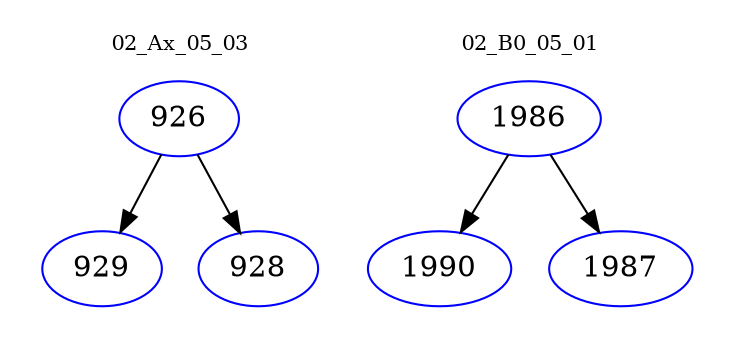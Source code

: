 digraph{
subgraph cluster_0 {
color = white
label = "02_Ax_05_03";
fontsize=10;
T0_926 [label="926", color="blue"]
T0_926 -> T0_929 [color="black"]
T0_929 [label="929", color="blue"]
T0_926 -> T0_928 [color="black"]
T0_928 [label="928", color="blue"]
}
subgraph cluster_1 {
color = white
label = "02_B0_05_01";
fontsize=10;
T1_1986 [label="1986", color="blue"]
T1_1986 -> T1_1990 [color="black"]
T1_1990 [label="1990", color="blue"]
T1_1986 -> T1_1987 [color="black"]
T1_1987 [label="1987", color="blue"]
}
}
